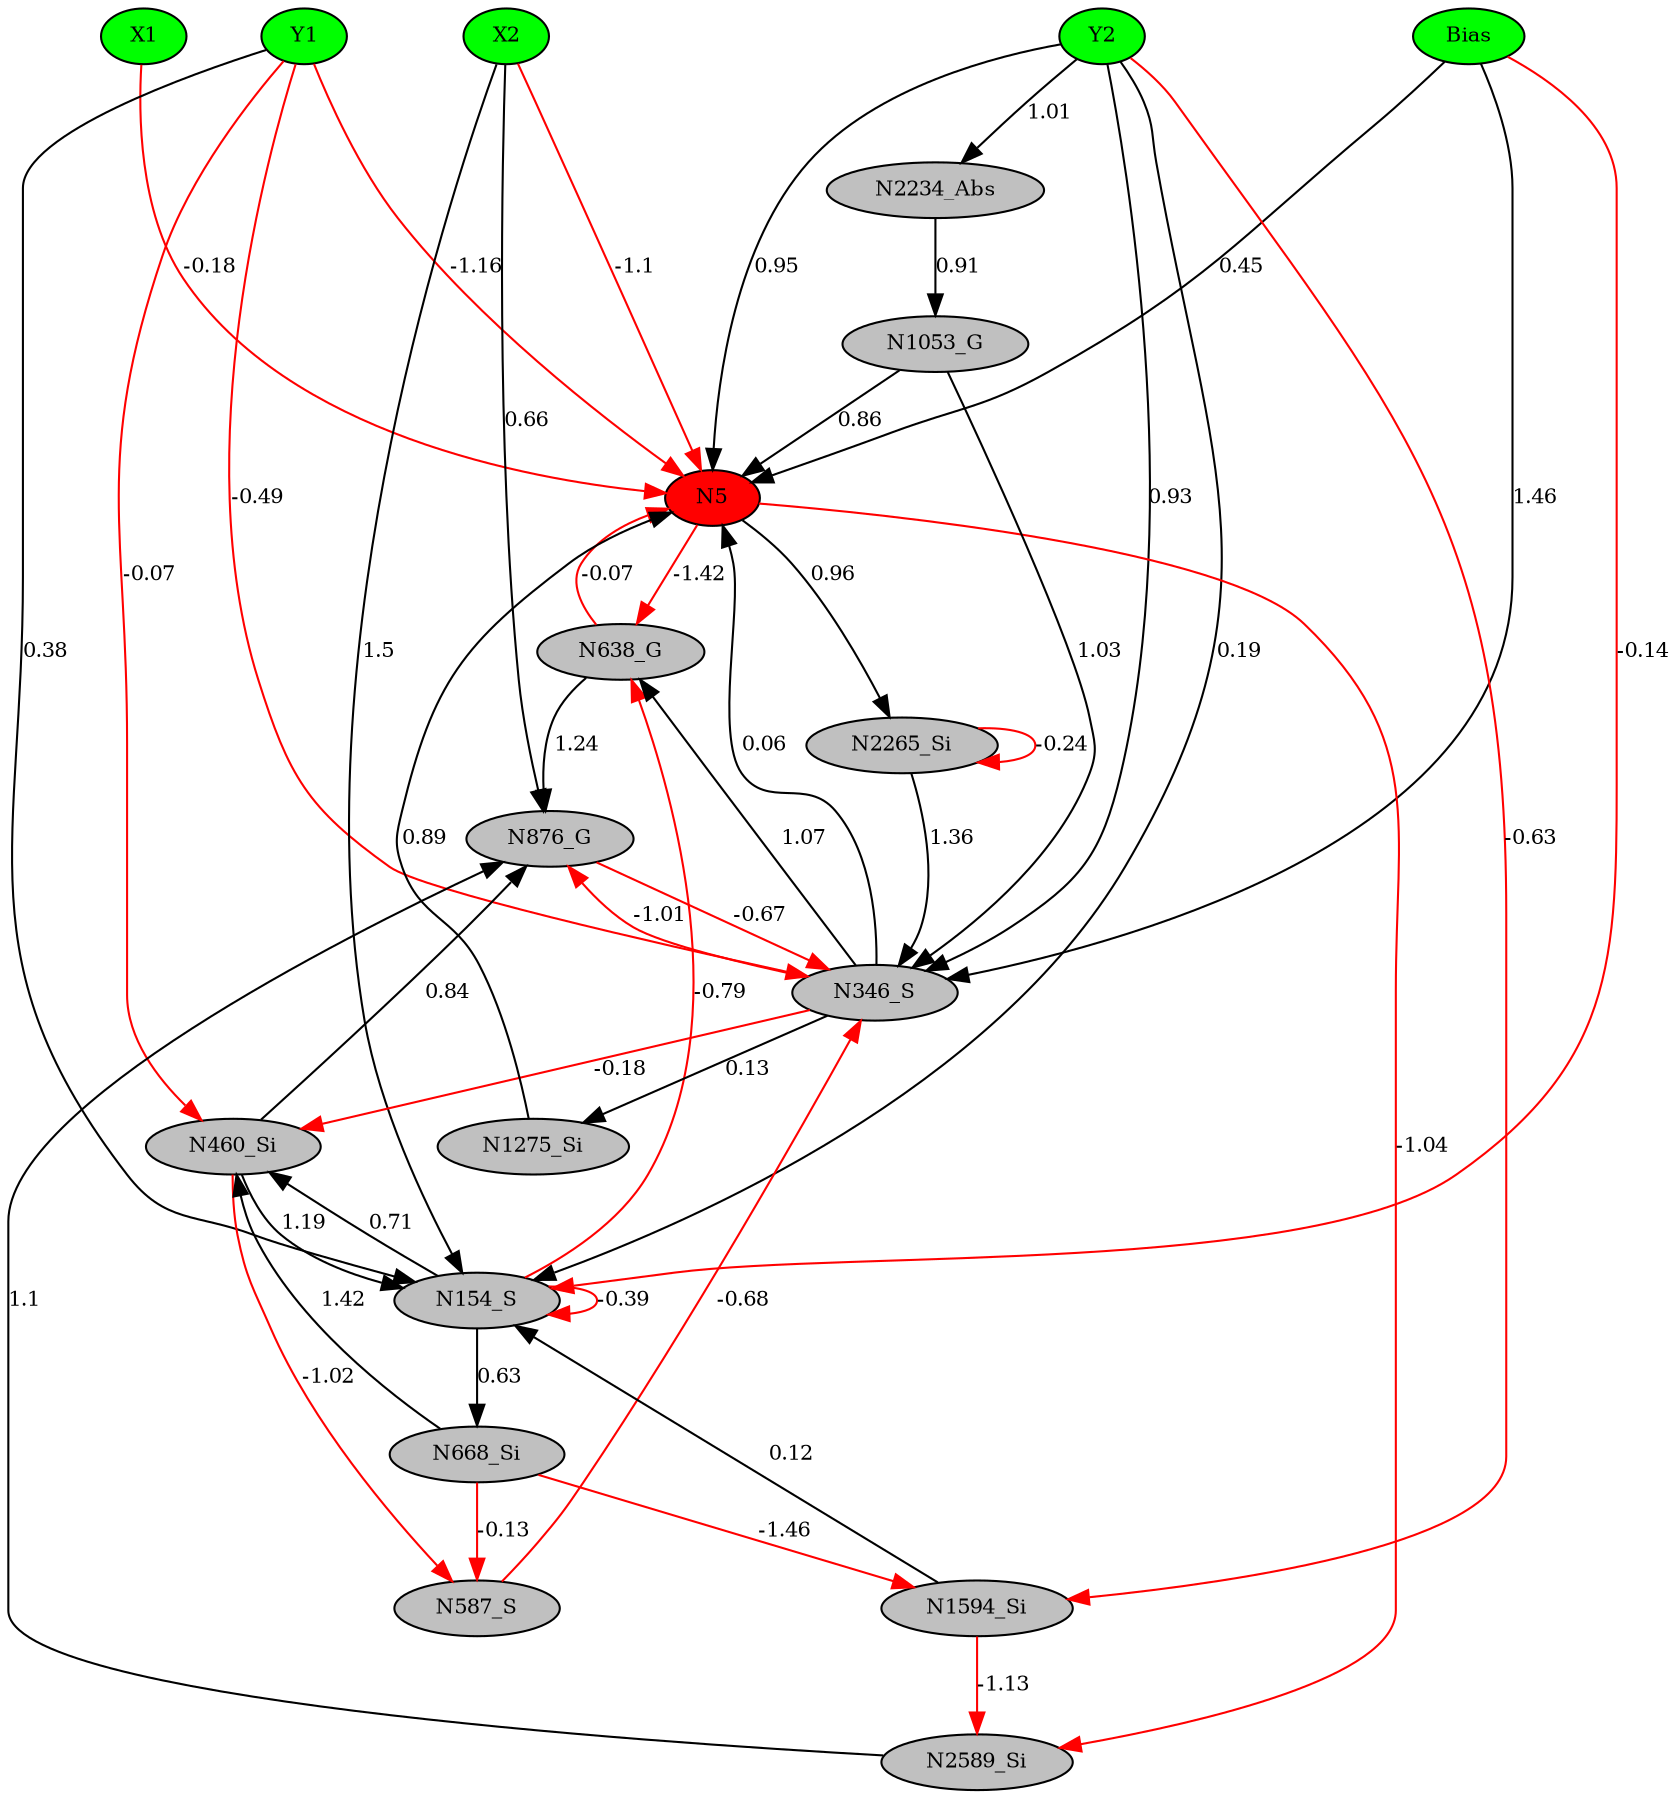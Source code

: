 digraph g { 
N0 [shape=ellipse, label=Bias,fontsize=10,height=0.1,width=0.1,style=filled,fillcolor=green]
N1[shape=ellipse label=X1,fontsize=10,height=0.1,width=0.1,style=filled,fillcolor=green]
N2[shape=ellipse label=Y1,fontsize=10,height=0.1,width=0.1,style=filled,fillcolor=green]
N3[shape=ellipse label=X2,fontsize=10,height=0.1,width=0.1,style=filled,fillcolor=green]
N4[shape=ellipse label=Y2,fontsize=10,height=0.1,width=0.1,style=filled,fillcolor=green]
N5[shape=ellipse,fontsize = 10, height = 0.1, width = 0.1, style = filled, fillcolor = red]
N154[shape=ellipse, label=N154_S,fontsize=10,height=0.1,width=0.1,style=filled,fillcolor=gray]
N346[shape=ellipse, label=N346_S,fontsize=10,height=0.1,width=0.1,style=filled,fillcolor=gray]
N460[shape=ellipse, label=N460_Si,fontsize=10,height=0.1,width=0.1,style=filled,fillcolor=gray]
N587[shape=ellipse, label=N587_S,fontsize=10,height=0.1,width=0.1,style=filled,fillcolor=gray]
N638[shape=ellipse, label=N638_G,fontsize=10,height=0.1,width=0.1,style=filled,fillcolor=gray]
N668[shape=ellipse, label=N668_Si,fontsize=10,height=0.1,width=0.1,style=filled,fillcolor=gray]
N876[shape=ellipse, label=N876_G,fontsize=10,height=0.1,width=0.1,style=filled,fillcolor=gray]
N1053[shape=ellipse, label=N1053_G,fontsize=10,height=0.1,width=0.1,style=filled,fillcolor=gray]
N1275[shape=ellipse, label=N1275_Si,fontsize=10,height=0.1,width=0.1,style=filled,fillcolor=gray]
N1594[shape=ellipse, label=N1594_Si,fontsize=10,height=0.1,width=0.1,style=filled,fillcolor=gray]
N2234[shape=ellipse, label=N2234_Abs,fontsize=10,height=0.1,width=0.1,style=filled,fillcolor=gray]
N2265[shape=ellipse, label=N2265_Si,fontsize=10,height=0.1,width=0.1,style=filled,fillcolor=gray]
N2589[shape=ellipse, label=N2589_Si,fontsize=10,height=0.1,width=0.1,style=filled,fillcolor=gray]
N0 -> N5 [color=black] [ label=0.45,fontsize=10]
N1 -> N5 [color=red] [arrowType=inv][ label=-0.18,fontsize=10]
N3 -> N5 [color=red] [arrowType=inv][ label=-1.1,fontsize=10]
N4 -> N5 [color=black] [ label=0.95,fontsize=10]
N2 -> N154 [color=black] [ label=0.38,fontsize=10]
N2 -> N5 [color=red] [arrowType=inv][ label=-1.16,fontsize=10]
N0 -> N154 [color=red] [arrowType=inv][ label=-0.14,fontsize=10]
N346 -> N5 [color=black] [ label=0.06,fontsize=10]
N154 -> N460 [color=black] [ label=0.71,fontsize=10]
N0 -> N346 [color=black] [ label=1.46,fontsize=10]
N460 -> N587 [color=red] [arrowType=inv][ label=-1.02,fontsize=10]
N587 -> N346 [color=red] [arrowType=inv][ label=-0.68,fontsize=10]
N2 -> N460 [color=red] [arrowType=inv][ label=-0.07,fontsize=10]
N346 -> N638 [color=black] [ label=1.07,fontsize=10]
N638 -> N5 [color=red] [arrowType=inv][ label=-0.07,fontsize=10]
N154 -> N668 [color=black] [ label=0.63,fontsize=10]
N668 -> N460 [color=black] [ label=1.42,fontsize=10]
N4 -> N154 [color=black] [ label=0.19,fontsize=10]
N460 -> N154 [color=black] [ label=1.19,fontsize=10]
N154 -> N154 [color=red] [arrowType=inv][ label=-0.39,fontsize=10]
N4 -> N346 [color=black] [ label=0.93,fontsize=10]
N460 -> N876 [color=black] [ label=0.84,fontsize=10]
N876 -> N346 [color=red] [arrowType=inv][ label=-0.67,fontsize=10]
N346 -> N460 [color=red] [arrowType=inv][ label=-0.18,fontsize=10]
N668 -> N587 [color=red] [arrowType=inv][ label=-0.13,fontsize=10]
N1053 -> N5 [color=black] [ label=0.86,fontsize=10]
N346 -> N1275 [color=black] [ label=0.13,fontsize=10]
N1275 -> N5 [color=black] [ label=0.89,fontsize=10]
N2 -> N346 [color=red] [arrowType=inv][ label=-0.49,fontsize=10]
N1053 -> N346 [color=black] [ label=1.03,fontsize=10]
N638 -> N876 [color=black] [ label=1.24,fontsize=10]
N4 -> N1594 [color=red] [arrowType=inv][ label=-0.63,fontsize=10]
N1594 -> N154 [color=black] [ label=0.12,fontsize=10]
N154 -> N638 [color=red] [arrowType=inv][ label=-0.79,fontsize=10]
N3 -> N154 [color=black] [ label=1.5,fontsize=10]
N4 -> N2234 [color=black] [ label=1.01,fontsize=10]
N2234 -> N1053 [color=black] [ label=0.91,fontsize=10]
N5 -> N2265 [color=black] [ label=0.96,fontsize=10]
N2265 -> N346 [color=black] [ label=1.36,fontsize=10]
N346 -> N876 [color=red] [arrowType=inv][ label=-1.01,fontsize=10]
N5 -> N638 [color=red] [arrowType=inv][ label=-1.42,fontsize=10]
N3 -> N876 [color=black] [ label=0.66,fontsize=10]
N668 -> N1594 [color=red] [arrowType=inv][ label=-1.46,fontsize=10]
N1594 -> N2589 [color=red] [arrowType=inv][ label=-1.13,fontsize=10]
N2589 -> N876 [color=black] [ label=1.1,fontsize=10]
N5 -> N2589 [color=red] [arrowType=inv][ label=-1.04,fontsize=10]
N2265 -> N2265 [color=red] [arrowType=inv][ label=-0.24,fontsize=10]
 { rank=same; 
N5
 } 
 { rank=same; 
N1 ->N2 ->N3 ->N4 ->N0 [style=invis]
 } 
}
